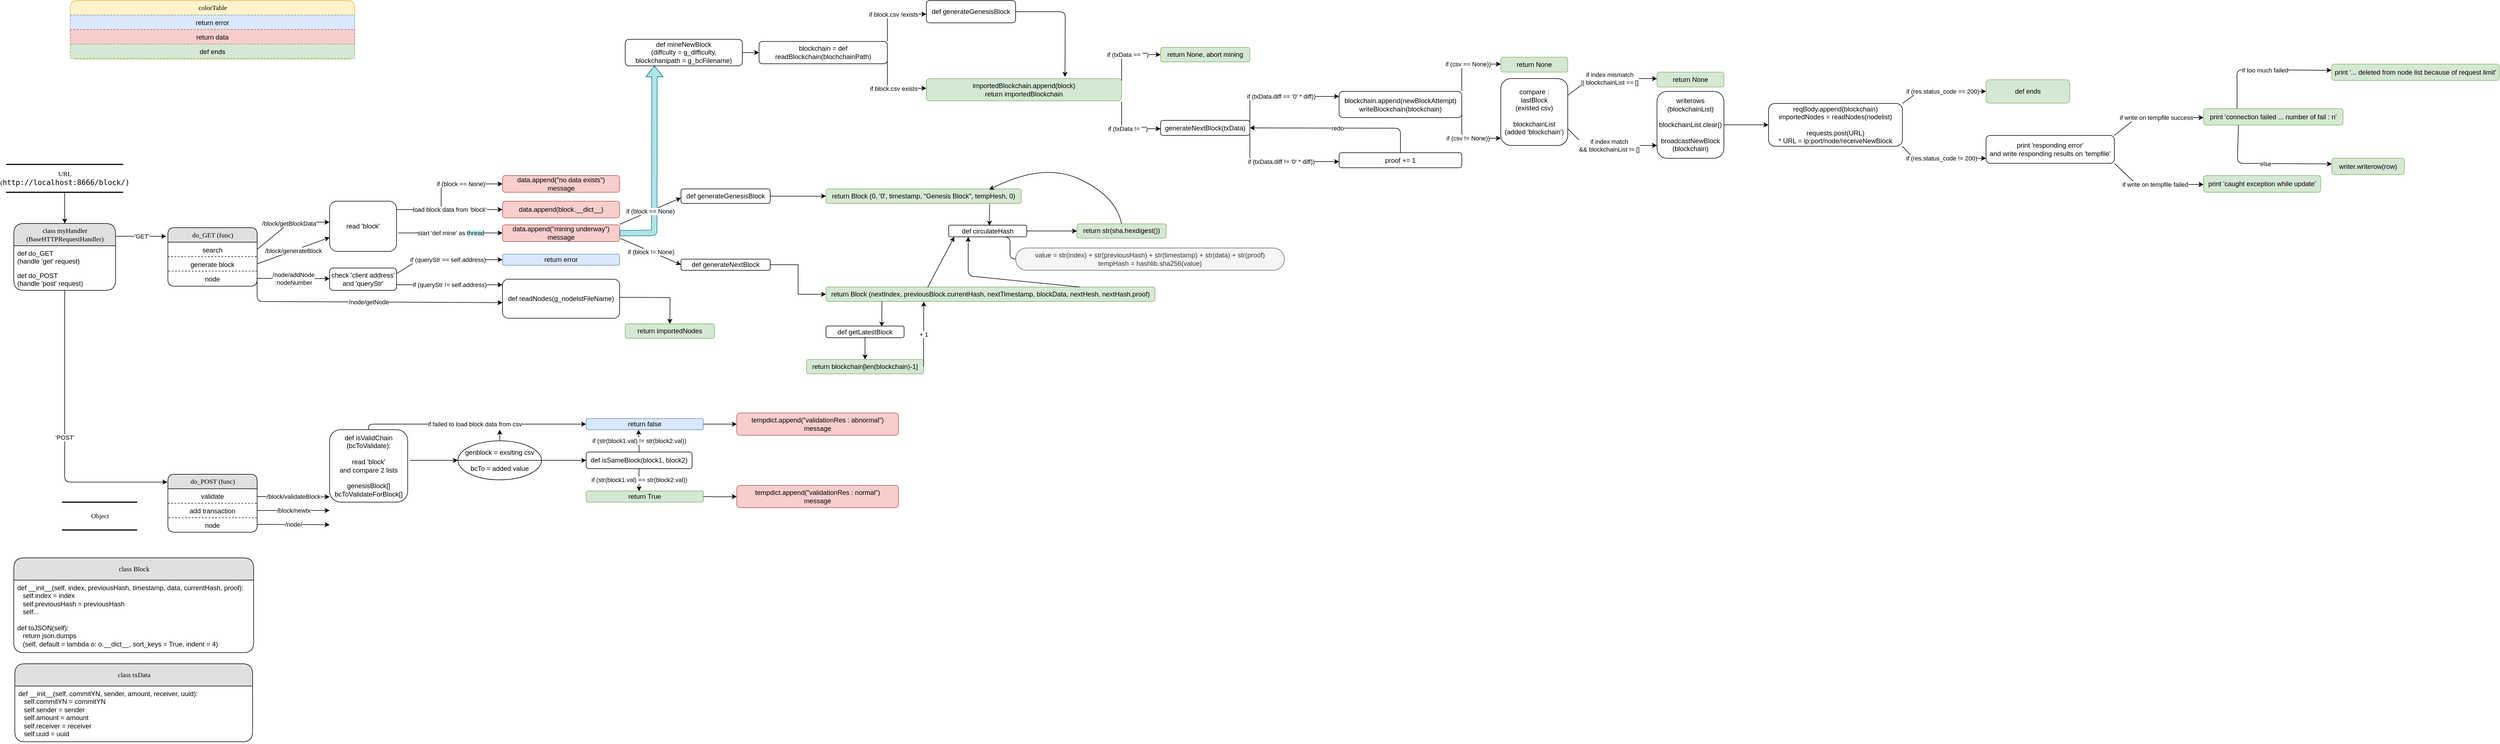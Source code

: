 <mxfile version="14.7.4" type="github">
  <diagram name="Page-1" id="b520641d-4fe3-3701-9064-5fc419738815">
    <mxGraphModel dx="1114" dy="2634" grid="1" gridSize="10" guides="1" tooltips="1" connect="1" arrows="1" fold="1" page="1" pageScale="1" pageWidth="5000" pageHeight="1000" background="none" math="0" shadow="0">
      <root>
        <mxCell id="0" />
        <mxCell id="1" parent="0" />
        <mxCell id="gxKG5KSvoj4LGC8UMZM3-65" value="" style="shape=flexArrow;endArrow=classic;html=1;exitX=1;exitY=0.5;exitDx=0;exitDy=0;entryX=0.25;entryY=1;entryDx=0;entryDy=0;fillColor=#b0e3e6;strokeColor=#0e8088;" parent="1" source="gxKG5KSvoj4LGC8UMZM3-26" target="gxKG5KSvoj4LGC8UMZM3-28" edge="1">
          <mxGeometry width="50" height="50" relative="1" as="geometry">
            <mxPoint x="1290" y="60" as="sourcePoint" />
            <mxPoint x="1340" y="10" as="targetPoint" />
            <Array as="points">
              <mxPoint x="1182" y="147" />
            </Array>
          </mxGeometry>
        </mxCell>
        <mxCell id="2debaab0fafb2da2-10" value="URL&lt;br&gt;&lt;font style=&quot;background-color: rgb(255 , 255 , 255)&quot;&gt;(&lt;span style=&quot;font-family: &amp;#34;jetbrains mono&amp;#34; , monospace ; font-size: 9.8pt&quot;&gt;http://localhost:8666/block/)&lt;/span&gt;&lt;/font&gt;" style="html=1;rounded=0;shadow=0;comic=0;labelBackgroundColor=none;strokeWidth=2;fontFamily=Verdana;fontSize=12;align=center;shape=mxgraph.ios7ui.horLines;" parent="1" vertex="1">
          <mxGeometry x="20" y="24" width="210" height="50" as="geometry" />
        </mxCell>
        <mxCell id="21ea969265ad0168-6" value="class myHandler&lt;br&gt;(BaseHTTPRequestHandler)" style="swimlane;html=1;fontStyle=0;childLayout=stackLayout;horizontal=1;startSize=40;fillColor=#e0e0e0;horizontalStack=0;resizeParent=1;resizeLast=0;collapsible=1;marginBottom=0;swimlaneFillColor=#ffffff;align=center;rounded=1;shadow=0;comic=0;labelBackgroundColor=none;strokeWidth=1;fontFamily=Verdana;fontSize=12" parent="1" vertex="1">
          <mxGeometry x="33.75" y="130" width="182.5" height="120" as="geometry" />
        </mxCell>
        <mxCell id="21ea969265ad0168-7" value="def do_GET&lt;br&gt;(handle &#39;get&#39; request)" style="text;html=1;strokeColor=none;fillColor=none;spacingLeft=4;spacingRight=4;whiteSpace=wrap;overflow=hidden;rotatable=0;points=[[0,0.5],[1,0.5]];portConstraint=eastwest;" parent="21ea969265ad0168-6" vertex="1">
          <mxGeometry y="40" width="182.5" height="40" as="geometry" />
        </mxCell>
        <mxCell id="21ea969265ad0168-8" value="def do_POST&lt;br&gt;(handle &#39;post&#39; request)" style="text;html=1;strokeColor=none;fillColor=none;spacingLeft=4;spacingRight=4;whiteSpace=wrap;overflow=hidden;rotatable=0;points=[[0,0.5],[1,0.5]];portConstraint=eastwest;" parent="21ea969265ad0168-6" vertex="1">
          <mxGeometry y="80" width="182.5" height="34" as="geometry" />
        </mxCell>
        <mxCell id="21ea969265ad0168-14" value="do_GET (func)" style="swimlane;html=1;fontStyle=0;childLayout=stackLayout;horizontal=1;startSize=26;fillColor=#e0e0e0;horizontalStack=0;resizeParent=1;resizeLast=0;collapsible=1;marginBottom=0;swimlaneFillColor=#ffffff;align=center;rounded=1;shadow=0;comic=0;labelBackgroundColor=none;strokeWidth=1;fontFamily=Verdana;fontSize=12" parent="1" vertex="1">
          <mxGeometry x="310" y="137.5" width="160" height="105" as="geometry" />
        </mxCell>
        <mxCell id="21ea969265ad0168-15" value="search" style="text;html=1;fillColor=none;spacingLeft=4;spacingRight=4;whiteSpace=wrap;overflow=hidden;rotatable=0;points=[[0,0.5],[1,0.5]];portConstraint=eastwest;strokeWidth=1;shadow=0;dashed=1;align=center;" parent="21ea969265ad0168-14" vertex="1">
          <mxGeometry y="26" width="160" height="26" as="geometry" />
        </mxCell>
        <mxCell id="21ea969265ad0168-16" value="generate block" style="text;html=1;fillColor=none;spacingLeft=4;spacingRight=4;whiteSpace=wrap;overflow=hidden;rotatable=0;points=[[0,0.5],[1,0.5]];portConstraint=eastwest;strokeColor=#000000;dashed=1;align=center;" parent="21ea969265ad0168-14" vertex="1">
          <mxGeometry y="52" width="160" height="26" as="geometry" />
        </mxCell>
        <mxCell id="21ea969265ad0168-17" value="node" style="text;html=1;fillColor=none;spacingLeft=4;spacingRight=4;whiteSpace=wrap;overflow=hidden;rotatable=0;points=[[0,0.5],[1,0.5]];portConstraint=eastwest;dashed=1;align=center;" parent="21ea969265ad0168-14" vertex="1">
          <mxGeometry y="78" width="160" height="26" as="geometry" />
        </mxCell>
        <mxCell id="21ea969265ad0168-26" value="do_POST (func)" style="swimlane;html=1;fontStyle=0;childLayout=stackLayout;horizontal=1;startSize=26;fillColor=#e0e0e0;horizontalStack=0;resizeParent=1;resizeLast=0;collapsible=1;marginBottom=0;swimlaneFillColor=#ffffff;align=center;rounded=1;shadow=0;comic=0;labelBackgroundColor=none;strokeWidth=1;fontFamily=Verdana;fontSize=12" parent="1" vertex="1">
          <mxGeometry x="310" y="580" width="160" height="104" as="geometry" />
        </mxCell>
        <mxCell id="21ea969265ad0168-27" value="validate" style="text;html=1;strokeColor=none;fillColor=none;spacingLeft=4;spacingRight=4;whiteSpace=wrap;overflow=hidden;rotatable=0;points=[[0,0.5],[1,0.5]];portConstraint=eastwest;align=center;" parent="21ea969265ad0168-26" vertex="1">
          <mxGeometry y="26" width="160" height="26" as="geometry" />
        </mxCell>
        <mxCell id="21ea969265ad0168-28" value="add transaction" style="text;html=1;fillColor=none;spacingLeft=4;spacingRight=4;whiteSpace=wrap;overflow=hidden;rotatable=0;points=[[0,0.5],[1,0.5]];portConstraint=eastwest;strokeColor=#000000;dashed=1;align=center;" parent="21ea969265ad0168-26" vertex="1">
          <mxGeometry y="52" width="160" height="26" as="geometry" />
        </mxCell>
        <mxCell id="21ea969265ad0168-29" value="node" style="text;html=1;strokeColor=none;fillColor=none;spacingLeft=4;spacingRight=4;whiteSpace=wrap;overflow=hidden;rotatable=0;points=[[0,0.5],[1,0.5]];portConstraint=eastwest;align=center;" parent="21ea969265ad0168-26" vertex="1">
          <mxGeometry y="78" width="160" height="26" as="geometry" />
        </mxCell>
        <mxCell id="21ea969265ad0168-30" value="Object" style="html=1;rounded=0;shadow=0;comic=0;labelBackgroundColor=none;strokeWidth=2;fontFamily=Verdana;fontSize=12;align=center;shape=mxgraph.ios7ui.horLines;" parent="1" vertex="1">
          <mxGeometry x="120" y="630" width="135" height="50" as="geometry" />
        </mxCell>
        <mxCell id="GV4vG9G-vkSTJesM0rRb-1" value="" style="endArrow=classic;html=1;entryX=0.5;entryY=0;entryDx=0;entryDy=0;" parent="1" target="21ea969265ad0168-6" edge="1">
          <mxGeometry width="50" height="50" relative="1" as="geometry">
            <mxPoint x="125" y="74" as="sourcePoint" />
            <mxPoint x="90" y="260" as="targetPoint" />
            <Array as="points" />
          </mxGeometry>
        </mxCell>
        <mxCell id="GV4vG9G-vkSTJesM0rRb-3" value="" style="endArrow=classic;html=1;exitX=0.5;exitY=1;exitDx=0;exitDy=0;entryX=-0.006;entryY=0.135;entryDx=0;entryDy=0;entryPerimeter=0;" parent="1" source="21ea969265ad0168-6" target="21ea969265ad0168-26" edge="1">
          <mxGeometry relative="1" as="geometry">
            <mxPoint x="190" y="310" as="sourcePoint" />
            <mxPoint x="560" y="430" as="targetPoint" />
            <Array as="points">
              <mxPoint x="125" y="594" />
            </Array>
          </mxGeometry>
        </mxCell>
        <mxCell id="GV4vG9G-vkSTJesM0rRb-4" value="&#39;POST&#39;" style="edgeLabel;resizable=0;html=1;align=center;verticalAlign=middle;" parent="GV4vG9G-vkSTJesM0rRb-3" connectable="0" vertex="1">
          <mxGeometry relative="1" as="geometry" />
        </mxCell>
        <mxCell id="GV4vG9G-vkSTJesM0rRb-5" value="" style="endArrow=classic;html=1;exitX=1.006;exitY=0.191;exitDx=0;exitDy=0;exitPerimeter=0;entryX=-0.019;entryY=0.148;entryDx=0;entryDy=0;entryPerimeter=0;" parent="1" source="21ea969265ad0168-6" target="21ea969265ad0168-14" edge="1">
          <mxGeometry relative="1" as="geometry">
            <mxPoint x="216.25" y="200" as="sourcePoint" />
            <mxPoint x="300" y="153" as="targetPoint" />
            <Array as="points" />
          </mxGeometry>
        </mxCell>
        <mxCell id="GV4vG9G-vkSTJesM0rRb-6" value="&#39;GET&#39;" style="edgeLabel;resizable=0;html=1;align=center;verticalAlign=middle;" parent="GV4vG9G-vkSTJesM0rRb-5" connectable="0" vertex="1">
          <mxGeometry relative="1" as="geometry" />
        </mxCell>
        <mxCell id="GV4vG9G-vkSTJesM0rRb-8" value="data.append(block.__dict__)" style="rounded=1;whiteSpace=wrap;html=1;shadow=0;strokeColor=#b85450;strokeWidth=1;align=center;fillColor=#f8cecc;" parent="1" vertex="1">
          <mxGeometry x="910" y="90" width="210" height="30" as="geometry" />
        </mxCell>
        <mxCell id="GV4vG9G-vkSTJesM0rRb-9" value="" style="endArrow=classic;html=1;exitX=1;exitY=0.5;exitDx=0;exitDy=0;entryX=-0.003;entryY=0.42;entryDx=0;entryDy=0;entryPerimeter=0;" parent="1" source="21ea969265ad0168-15" target="GV4vG9G-vkSTJesM0rRb-14" edge="1">
          <mxGeometry relative="1" as="geometry">
            <mxPoint x="420" y="290" as="sourcePoint" />
            <mxPoint x="520" y="290" as="targetPoint" />
            <Array as="points">
              <mxPoint x="530" y="127" />
            </Array>
          </mxGeometry>
        </mxCell>
        <mxCell id="GV4vG9G-vkSTJesM0rRb-10" value="/block/getBlockData" style="edgeLabel;resizable=0;html=1;align=center;verticalAlign=middle;" parent="GV4vG9G-vkSTJesM0rRb-9" connectable="0" vertex="1">
          <mxGeometry relative="1" as="geometry" />
        </mxCell>
        <mxCell id="GV4vG9G-vkSTJesM0rRb-12" value="" style="endArrow=classic;html=1;exitX=1;exitY=0.5;exitDx=0;exitDy=0;entryX=0;entryY=0.5;entryDx=0;entryDy=0;" parent="1" source="21ea969265ad0168-16" edge="1">
          <mxGeometry relative="1" as="geometry">
            <mxPoint x="580" y="290" as="sourcePoint" />
            <mxPoint x="600" y="155" as="targetPoint" />
          </mxGeometry>
        </mxCell>
        <mxCell id="GV4vG9G-vkSTJesM0rRb-13" value="/block/generateBlock" style="edgeLabel;resizable=0;html=1;align=center;verticalAlign=middle;" parent="GV4vG9G-vkSTJesM0rRb-12" connectable="0" vertex="1">
          <mxGeometry relative="1" as="geometry" />
        </mxCell>
        <mxCell id="GV4vG9G-vkSTJesM0rRb-14" value="read &#39;block&#39;" style="rounded=1;whiteSpace=wrap;html=1;shadow=0;strokeColor=#000000;strokeWidth=1;align=center;" parent="1" vertex="1">
          <mxGeometry x="600" y="90" width="120" height="90" as="geometry" />
        </mxCell>
        <mxCell id="GV4vG9G-vkSTJesM0rRb-15" value="" style="endArrow=classic;html=1;entryX=0;entryY=0.5;entryDx=0;entryDy=0;exitX=1;exitY=0.167;exitDx=0;exitDy=0;exitPerimeter=0;" parent="1" source="GV4vG9G-vkSTJesM0rRb-14" target="GV4vG9G-vkSTJesM0rRb-8" edge="1">
          <mxGeometry relative="1" as="geometry">
            <mxPoint x="724" y="105" as="sourcePoint" />
            <mxPoint x="820" y="88.66" as="targetPoint" />
          </mxGeometry>
        </mxCell>
        <mxCell id="GV4vG9G-vkSTJesM0rRb-16" value="load block data from &#39;block&#39;" style="edgeLabel;resizable=0;html=1;align=center;verticalAlign=middle;" parent="GV4vG9G-vkSTJesM0rRb-15" connectable="0" vertex="1">
          <mxGeometry relative="1" as="geometry" />
        </mxCell>
        <mxCell id="9pu0YHdIuSZk-ArdZA3d-1" value="" style="endArrow=classic;html=1;exitX=1;exitY=0.5;exitDx=0;exitDy=0;" parent="1" source="21ea969265ad0168-17" edge="1">
          <mxGeometry relative="1" as="geometry">
            <mxPoint x="590" y="580" as="sourcePoint" />
            <mxPoint x="600" y="229" as="targetPoint" />
          </mxGeometry>
        </mxCell>
        <mxCell id="9pu0YHdIuSZk-ArdZA3d-2" value="/node/addNode&lt;br&gt;:nodeNumber" style="edgeLabel;resizable=0;html=1;align=center;verticalAlign=middle;" parent="9pu0YHdIuSZk-ArdZA3d-1" connectable="0" vertex="1">
          <mxGeometry relative="1" as="geometry" />
        </mxCell>
        <mxCell id="9pu0YHdIuSZk-ArdZA3d-6" value="" style="endArrow=classic;html=1;exitX=1;exitY=0.5;exitDx=0;exitDy=0;entryX=0;entryY=0.6;entryDx=0;entryDy=0;entryPerimeter=0;" parent="1" source="21ea969265ad0168-17" target="9pu0YHdIuSZk-ArdZA3d-17" edge="1">
          <mxGeometry relative="1" as="geometry">
            <mxPoint x="270" y="430" as="sourcePoint" />
            <mxPoint x="600" y="270" as="targetPoint" />
            <Array as="points">
              <mxPoint x="470" y="270" />
            </Array>
          </mxGeometry>
        </mxCell>
        <mxCell id="9pu0YHdIuSZk-ArdZA3d-7" value="/node/getNode" style="edgeLabel;resizable=0;html=1;align=center;verticalAlign=middle;" parent="9pu0YHdIuSZk-ArdZA3d-6" connectable="0" vertex="1">
          <mxGeometry relative="1" as="geometry" />
        </mxCell>
        <mxCell id="9pu0YHdIuSZk-ArdZA3d-8" value="check &#39;client address&#39;&lt;br&gt;and &#39;queryStr&#39;" style="rounded=1;whiteSpace=wrap;html=1;" parent="1" vertex="1">
          <mxGeometry x="600" y="210" width="120" height="40" as="geometry" />
        </mxCell>
        <mxCell id="9pu0YHdIuSZk-ArdZA3d-9" value="" style="endArrow=classic;html=1;entryX=0;entryY=0.5;entryDx=0;entryDy=0;" parent="1" target="9pu0YHdIuSZk-ArdZA3d-16" edge="1">
          <mxGeometry relative="1" as="geometry">
            <mxPoint x="720" y="220" as="sourcePoint" />
            <mxPoint x="910" y="220" as="targetPoint" />
            <Array as="points">
              <mxPoint x="760" y="195" />
            </Array>
          </mxGeometry>
        </mxCell>
        <mxCell id="9pu0YHdIuSZk-ArdZA3d-10" value="if (queryStr == self.address)" style="edgeLabel;resizable=0;html=1;align=center;verticalAlign=middle;" parent="9pu0YHdIuSZk-ArdZA3d-9" connectable="0" vertex="1">
          <mxGeometry relative="1" as="geometry" />
        </mxCell>
        <mxCell id="9pu0YHdIuSZk-ArdZA3d-11" value="" style="endArrow=classic;html=1;" parent="1" edge="1">
          <mxGeometry relative="1" as="geometry">
            <mxPoint x="720" y="240" as="sourcePoint" />
            <mxPoint x="910" y="240" as="targetPoint" />
          </mxGeometry>
        </mxCell>
        <mxCell id="9pu0YHdIuSZk-ArdZA3d-12" value="if (queryStr != self.address)" style="edgeLabel;resizable=0;html=1;align=center;verticalAlign=middle;" parent="9pu0YHdIuSZk-ArdZA3d-11" connectable="0" vertex="1">
          <mxGeometry relative="1" as="geometry" />
        </mxCell>
        <mxCell id="9pu0YHdIuSZk-ArdZA3d-16" value="return error" style="rounded=1;whiteSpace=wrap;html=1;fillColor=#dae8fc;strokeColor=#6c8ebf;" parent="1" vertex="1">
          <mxGeometry x="910" y="185" width="210" height="20" as="geometry" />
        </mxCell>
        <mxCell id="9pu0YHdIuSZk-ArdZA3d-17" value="def readNodes(g_nodelstFileName)" style="rounded=1;whiteSpace=wrap;html=1;" parent="1" vertex="1">
          <mxGeometry x="910" y="230" width="210" height="70" as="geometry" />
        </mxCell>
        <mxCell id="PHjYOECtbzAeJaCVC0Ml-1" value="" style="endArrow=classic;html=1;exitX=1.025;exitY=0.633;exitDx=0;exitDy=0;exitPerimeter=0;" parent="1" source="GV4vG9G-vkSTJesM0rRb-14" edge="1">
          <mxGeometry relative="1" as="geometry">
            <mxPoint x="800" y="580" as="sourcePoint" />
            <mxPoint x="910" y="147" as="targetPoint" />
          </mxGeometry>
        </mxCell>
        <mxCell id="PHjYOECtbzAeJaCVC0Ml-2" value="start &#39;def mine&#39; as &lt;span style=&quot;background-color: rgb(204 , 255 , 255)&quot;&gt;thread&lt;/span&gt;" style="edgeLabel;resizable=0;html=1;align=center;verticalAlign=middle;" parent="PHjYOECtbzAeJaCVC0Ml-1" connectable="0" vertex="1">
          <mxGeometry relative="1" as="geometry" />
        </mxCell>
        <mxCell id="PHjYOECtbzAeJaCVC0Ml-7" value="" style="endArrow=classic;html=1;" parent="1" edge="1">
          <mxGeometry relative="1" as="geometry">
            <mxPoint x="1120" y="131.5" as="sourcePoint" />
            <mxPoint x="1230" y="84" as="targetPoint" />
          </mxGeometry>
        </mxCell>
        <mxCell id="PHjYOECtbzAeJaCVC0Ml-8" value="if (block == None)" style="edgeLabel;resizable=0;html=1;align=center;verticalAlign=middle;" parent="PHjYOECtbzAeJaCVC0Ml-7" connectable="0" vertex="1">
          <mxGeometry relative="1" as="geometry" />
        </mxCell>
        <mxCell id="PHjYOECtbzAeJaCVC0Ml-9" value="" style="endArrow=classic;html=1;exitX=1.007;exitY=0.927;exitDx=0;exitDy=0;exitPerimeter=0;" parent="1" edge="1">
          <mxGeometry relative="1" as="geometry">
            <mxPoint x="1121.47" y="156.81" as="sourcePoint" />
            <mxPoint x="1230" y="204" as="targetPoint" />
          </mxGeometry>
        </mxCell>
        <mxCell id="PHjYOECtbzAeJaCVC0Ml-10" value="if (block != None)" style="edgeLabel;resizable=0;html=1;align=center;verticalAlign=middle;" parent="PHjYOECtbzAeJaCVC0Ml-9" connectable="0" vertex="1">
          <mxGeometry relative="1" as="geometry" />
        </mxCell>
        <mxCell id="PHjYOECtbzAeJaCVC0Ml-45" value="" style="edgeStyle=orthogonalEdgeStyle;rounded=0;orthogonalLoop=1;jettySize=auto;html=1;" parent="1" source="PHjYOECtbzAeJaCVC0Ml-11" edge="1">
          <mxGeometry relative="1" as="geometry">
            <mxPoint x="1490" y="81" as="targetPoint" />
          </mxGeometry>
        </mxCell>
        <mxCell id="PHjYOECtbzAeJaCVC0Ml-11" value="def generateGenesisBlock" style="rounded=1;whiteSpace=wrap;html=1;" parent="1" vertex="1">
          <mxGeometry x="1230" y="68" width="160" height="26" as="geometry" />
        </mxCell>
        <mxCell id="PHjYOECtbzAeJaCVC0Ml-12" value="def generateNextBlock" style="rounded=1;whiteSpace=wrap;html=1;" parent="1" vertex="1">
          <mxGeometry x="1230" y="194" width="160" height="20" as="geometry" />
        </mxCell>
        <mxCell id="PHjYOECtbzAeJaCVC0Ml-38" value="colorTable" style="swimlane;html=1;fontStyle=0;childLayout=stackLayout;horizontal=1;startSize=26;fillColor=#fff2cc;horizontalStack=0;resizeParent=1;resizeLast=0;collapsible=1;marginBottom=0;swimlaneFillColor=#ffffff;align=center;rounded=1;shadow=0;comic=0;labelBackgroundColor=none;strokeWidth=1;fontFamily=Verdana;fontSize=12;strokeColor=#d6b656;" parent="1" vertex="1">
          <mxGeometry x="135" y="-270" width="510" height="105" as="geometry" />
        </mxCell>
        <mxCell id="PHjYOECtbzAeJaCVC0Ml-39" value="return error" style="text;html=1;fillColor=#dae8fc;spacingLeft=4;spacingRight=4;whiteSpace=wrap;overflow=hidden;rotatable=0;points=[[0,0.5],[1,0.5]];portConstraint=eastwest;strokeWidth=1;shadow=0;dashed=1;align=center;strokeColor=#6c8ebf;" parent="PHjYOECtbzAeJaCVC0Ml-38" vertex="1">
          <mxGeometry y="26" width="510" height="26" as="geometry" />
        </mxCell>
        <mxCell id="PHjYOECtbzAeJaCVC0Ml-40" value="return data" style="text;html=1;fillColor=#f8cecc;spacingLeft=4;spacingRight=4;whiteSpace=wrap;overflow=hidden;rotatable=0;points=[[0,0.5],[1,0.5]];portConstraint=eastwest;strokeColor=#b85450;dashed=1;align=center;" parent="PHjYOECtbzAeJaCVC0Ml-38" vertex="1">
          <mxGeometry y="52" width="510" height="26" as="geometry" />
        </mxCell>
        <mxCell id="PHjYOECtbzAeJaCVC0Ml-41" value="def ends" style="text;html=1;fillColor=#d5e8d4;spacingLeft=4;spacingRight=4;whiteSpace=wrap;overflow=hidden;rotatable=0;points=[[0,0.5],[1,0.5]];portConstraint=eastwest;dashed=1;align=center;strokeColor=#82b366;" parent="PHjYOECtbzAeJaCVC0Ml-38" vertex="1">
          <mxGeometry y="78" width="510" height="26" as="geometry" />
        </mxCell>
        <mxCell id="PHjYOECtbzAeJaCVC0Ml-53" value="" style="edgeStyle=orthogonalEdgeStyle;rounded=0;orthogonalLoop=1;jettySize=auto;html=1;" parent="1" source="PHjYOECtbzAeJaCVC0Ml-47" target="PHjYOECtbzAeJaCVC0Ml-52" edge="1">
          <mxGeometry relative="1" as="geometry" />
        </mxCell>
        <mxCell id="PHjYOECtbzAeJaCVC0Ml-47" value="def circulateHash" style="rounded=1;whiteSpace=wrap;html=1;" parent="1" vertex="1">
          <mxGeometry x="1710" y="133" width="140" height="21" as="geometry" />
        </mxCell>
        <mxCell id="PHjYOECtbzAeJaCVC0Ml-48" value="return Block (0, &#39;0&#39;, timestamp, &quot;Genesis Block&quot;, tempHesh, 0)" style="rounded=1;whiteSpace=wrap;html=1;fillColor=#d5e8d4;strokeColor=#82b366;" parent="1" vertex="1">
          <mxGeometry x="1490" y="68" width="350" height="26" as="geometry" />
        </mxCell>
        <mxCell id="PHjYOECtbzAeJaCVC0Ml-51" value="" style="endArrow=classic;html=1;exitX=0.838;exitY=1.045;exitDx=0;exitDy=0;exitPerimeter=0;" parent="1" source="PHjYOECtbzAeJaCVC0Ml-48" edge="1">
          <mxGeometry width="50" height="50" relative="1" as="geometry">
            <mxPoint x="1630" y="234" as="sourcePoint" />
            <mxPoint x="1783" y="134" as="targetPoint" />
          </mxGeometry>
        </mxCell>
        <mxCell id="PHjYOECtbzAeJaCVC0Ml-52" value="return str(sha.hexdigest())" style="whiteSpace=wrap;html=1;rounded=1;fillColor=#d5e8d4;strokeColor=#82b366;" parent="1" vertex="1">
          <mxGeometry x="1940" y="130.62" width="160" height="25.75" as="geometry" />
        </mxCell>
        <mxCell id="PHjYOECtbzAeJaCVC0Ml-54" value="" style="curved=1;endArrow=classic;html=1;entryX=0.836;entryY=0.051;entryDx=0;entryDy=0;entryPerimeter=0;exitX=0.5;exitY=0;exitDx=0;exitDy=0;" parent="1" source="PHjYOECtbzAeJaCVC0Ml-52" target="PHjYOECtbzAeJaCVC0Ml-48" edge="1">
          <mxGeometry width="50" height="50" relative="1" as="geometry">
            <mxPoint x="1170" y="234" as="sourcePoint" />
            <mxPoint x="1220" y="184" as="targetPoint" />
            <Array as="points">
              <mxPoint x="2010" y="81" />
              <mxPoint x="1880" y="20" />
            </Array>
          </mxGeometry>
        </mxCell>
        <mxCell id="PHjYOECtbzAeJaCVC0Ml-55" value="value = str(index) + str(previousHash) + str(timestamp) + str(data) + str(proof)&lt;br&gt;tempHash = hashlib.sha256(value)" style="whiteSpace=wrap;html=1;rounded=1;arcSize=50;align=center;verticalAlign=middle;strokeWidth=1;autosize=1;spacing=4;treeFolding=1;treeMoving=1;newEdgeStyle={&quot;edgeStyle&quot;:&quot;entityRelationEdgeStyle&quot;,&quot;startArrow&quot;:&quot;none&quot;,&quot;endArrow&quot;:&quot;none&quot;,&quot;segment&quot;:10,&quot;curved&quot;:1};fillColor=#f5f5f5;strokeColor=#666666;fontColor=#333333;" parent="1" vertex="1">
          <mxGeometry x="1830" y="174" width="482" height="40" as="geometry" />
        </mxCell>
        <mxCell id="PHjYOECtbzAeJaCVC0Ml-56" value="" style="edgeStyle=entityRelationEdgeStyle;startArrow=none;endArrow=none;segment=10;curved=1;exitX=0.5;exitY=1;exitDx=0;exitDy=0;" parent="1" edge="1">
          <mxGeometry relative="1" as="geometry">
            <mxPoint x="1810" y="154" as="sourcePoint" />
            <mxPoint x="1830" y="194" as="targetPoint" />
          </mxGeometry>
        </mxCell>
        <mxCell id="PHjYOECtbzAeJaCVC0Ml-57" value="return Block (nextIndex, previousBlock.currentHash, nextTimestamp, blockData, nextHesh, nextHash.proof)" style="rounded=1;whiteSpace=wrap;html=1;fillColor=#d5e8d4;strokeColor=#82b366;" parent="1" vertex="1">
          <mxGeometry x="1490" y="244" width="590" height="26" as="geometry" />
        </mxCell>
        <mxCell id="PHjYOECtbzAeJaCVC0Ml-58" value="" style="edgeStyle=orthogonalEdgeStyle;rounded=0;orthogonalLoop=1;jettySize=auto;html=1;exitX=1;exitY=0.5;exitDx=0;exitDy=0;entryX=0;entryY=0.5;entryDx=0;entryDy=0;" parent="1" source="PHjYOECtbzAeJaCVC0Ml-12" target="PHjYOECtbzAeJaCVC0Ml-57" edge="1">
          <mxGeometry relative="1" as="geometry">
            <mxPoint x="1400" y="91" as="sourcePoint" />
            <mxPoint x="1500" y="91" as="targetPoint" />
            <Array as="points">
              <mxPoint x="1440" y="204" />
              <mxPoint x="1440" y="257" />
            </Array>
          </mxGeometry>
        </mxCell>
        <mxCell id="PHjYOECtbzAeJaCVC0Ml-59" value="" style="endArrow=classic;html=1;exitX=0.838;exitY=1.045;exitDx=0;exitDy=0;exitPerimeter=0;entryX=0.714;entryY=0.056;entryDx=0;entryDy=0;entryPerimeter=0;" parent="1" target="PHjYOECtbzAeJaCVC0Ml-60" edge="1">
          <mxGeometry width="50" height="50" relative="1" as="geometry">
            <mxPoint x="1590.3" y="270.0" as="sourcePoint" />
            <mxPoint x="1590" y="308.83" as="targetPoint" />
          </mxGeometry>
        </mxCell>
        <mxCell id="PHjYOECtbzAeJaCVC0Ml-60" value="def getLatestBlock" style="rounded=1;whiteSpace=wrap;html=1;" parent="1" vertex="1">
          <mxGeometry x="1490" y="314" width="140" height="21" as="geometry" />
        </mxCell>
        <mxCell id="PHjYOECtbzAeJaCVC0Ml-61" value="" style="edgeStyle=orthogonalEdgeStyle;rounded=0;orthogonalLoop=1;jettySize=auto;html=1;exitX=0.5;exitY=1;exitDx=0;exitDy=0;" parent="1" source="PHjYOECtbzAeJaCVC0Ml-60" target="PHjYOECtbzAeJaCVC0Ml-62" edge="1">
          <mxGeometry relative="1" as="geometry">
            <mxPoint x="1400" y="386.88" as="sourcePoint" />
          </mxGeometry>
        </mxCell>
        <mxCell id="PHjYOECtbzAeJaCVC0Ml-62" value="return blockchain[len(blockchain)-1]" style="whiteSpace=wrap;html=1;rounded=1;fillColor=#d5e8d4;strokeColor=#82b366;" parent="1" vertex="1">
          <mxGeometry x="1455" y="374" width="210" height="25.75" as="geometry" />
        </mxCell>
        <mxCell id="PHjYOECtbzAeJaCVC0Ml-63" value="" style="endArrow=classic;html=1;entryX=0.297;entryY=1.006;entryDx=0;entryDy=0;entryPerimeter=0;exitX=1;exitY=0.5;exitDx=0;exitDy=0;" parent="1" source="PHjYOECtbzAeJaCVC0Ml-62" target="PHjYOECtbzAeJaCVC0Ml-57" edge="1">
          <mxGeometry relative="1" as="geometry">
            <mxPoint x="890" y="371" as="sourcePoint" />
            <mxPoint x="930" y="174" as="targetPoint" />
            <Array as="points" />
          </mxGeometry>
        </mxCell>
        <mxCell id="PHjYOECtbzAeJaCVC0Ml-64" value="+ 1" style="edgeLabel;resizable=0;html=1;align=center;verticalAlign=middle;" parent="PHjYOECtbzAeJaCVC0Ml-63" connectable="0" vertex="1">
          <mxGeometry relative="1" as="geometry" />
        </mxCell>
        <mxCell id="PHjYOECtbzAeJaCVC0Ml-65" value="" style="endArrow=classic;html=1;exitX=0.309;exitY=0.027;exitDx=0;exitDy=0;exitPerimeter=0;" parent="1" source="PHjYOECtbzAeJaCVC0Ml-57" edge="1">
          <mxGeometry width="50" height="50" relative="1" as="geometry">
            <mxPoint x="1680.34" y="166.41" as="sourcePoint" />
            <mxPoint x="1720" y="154" as="targetPoint" />
          </mxGeometry>
        </mxCell>
        <mxCell id="PHjYOECtbzAeJaCVC0Ml-66" value="" style="endArrow=classic;html=1;entryX=0.25;entryY=1;entryDx=0;entryDy=0;" parent="1" target="PHjYOECtbzAeJaCVC0Ml-47" edge="1">
          <mxGeometry width="50" height="50" relative="1" as="geometry">
            <mxPoint x="1945" y="244" as="sourcePoint" />
            <mxPoint x="1780" y="169" as="targetPoint" />
            <Array as="points">
              <mxPoint x="1745" y="224" />
            </Array>
          </mxGeometry>
        </mxCell>
        <mxCell id="PHjYOECtbzAeJaCVC0Ml-67" value="class Block" style="swimlane;html=1;fontStyle=0;childLayout=stackLayout;horizontal=1;startSize=40;fillColor=#e0e0e0;horizontalStack=0;resizeParent=1;resizeLast=0;collapsible=1;marginBottom=0;swimlaneFillColor=#ffffff;align=center;rounded=1;shadow=0;comic=0;labelBackgroundColor=none;strokeWidth=1;fontFamily=Verdana;fontSize=12" parent="1" vertex="1">
          <mxGeometry x="33.75" y="730" width="430" height="170" as="geometry" />
        </mxCell>
        <mxCell id="PHjYOECtbzAeJaCVC0Ml-68" value="def __init__(self, index, previousHash, timestamp, data, currentHash, proof):&lt;br&gt;&amp;nbsp; &amp;nbsp;self.index = index&lt;br&gt;&amp;nbsp; &amp;nbsp;self.previousHash = previousHash&lt;br&gt;&amp;nbsp; &amp;nbsp;self...&lt;br&gt;&lt;br&gt;def toJSON(self):&lt;br&gt;&amp;nbsp; &amp;nbsp;return json.dumps&lt;br&gt;&amp;nbsp; &amp;nbsp;(self, default = lambda o: o.__dict__, sort_keys = True, indent = 4)" style="text;html=1;strokeColor=none;fillColor=none;spacingLeft=4;spacingRight=4;whiteSpace=wrap;overflow=hidden;rotatable=0;points=[[0,0.5],[1,0.5]];portConstraint=eastwest;" parent="PHjYOECtbzAeJaCVC0Ml-67" vertex="1">
          <mxGeometry y="40" width="430" height="130" as="geometry" />
        </mxCell>
        <mxCell id="PHjYOECtbzAeJaCVC0Ml-70" value="" style="edgeStyle=orthogonalEdgeStyle;rounded=0;orthogonalLoop=1;jettySize=auto;html=1;" parent="1" edge="1">
          <mxGeometry relative="1" as="geometry">
            <mxPoint x="1120" y="262.5" as="sourcePoint" />
            <mxPoint x="1210" y="310" as="targetPoint" />
          </mxGeometry>
        </mxCell>
        <mxCell id="PHjYOECtbzAeJaCVC0Ml-71" value="return importedNodes" style="rounded=1;whiteSpace=wrap;html=1;fillColor=#d5e8d4;strokeColor=#82b366;" parent="1" vertex="1">
          <mxGeometry x="1130" y="310" width="160" height="26" as="geometry" />
        </mxCell>
        <mxCell id="PHjYOECtbzAeJaCVC0Ml-72" value="" style="endArrow=classic;html=1;exitX=1;exitY=0.5;exitDx=0;exitDy=0;" parent="1" edge="1">
          <mxGeometry relative="1" as="geometry">
            <mxPoint x="470" y="620" as="sourcePoint" />
            <mxPoint x="600" y="620.5" as="targetPoint" />
          </mxGeometry>
        </mxCell>
        <mxCell id="PHjYOECtbzAeJaCVC0Ml-73" value="/block/validateBlock" style="edgeLabel;resizable=0;html=1;align=center;verticalAlign=middle;" parent="PHjYOECtbzAeJaCVC0Ml-72" connectable="0" vertex="1">
          <mxGeometry relative="1" as="geometry" />
        </mxCell>
        <mxCell id="PHjYOECtbzAeJaCVC0Ml-74" value="" style="endArrow=classic;html=1;exitX=1;exitY=0.5;exitDx=0;exitDy=0;" parent="1" source="21ea969265ad0168-28" edge="1">
          <mxGeometry relative="1" as="geometry">
            <mxPoint x="510" y="650" as="sourcePoint" />
            <mxPoint x="600" y="645" as="targetPoint" />
          </mxGeometry>
        </mxCell>
        <mxCell id="PHjYOECtbzAeJaCVC0Ml-75" value="/block/newtx" style="edgeLabel;resizable=0;html=1;align=center;verticalAlign=middle;" parent="PHjYOECtbzAeJaCVC0Ml-74" connectable="0" vertex="1">
          <mxGeometry relative="1" as="geometry" />
        </mxCell>
        <mxCell id="PHjYOECtbzAeJaCVC0Ml-76" value="" style="endArrow=classic;html=1;exitX=1;exitY=0.5;exitDx=0;exitDy=0;" parent="1" edge="1">
          <mxGeometry relative="1" as="geometry">
            <mxPoint x="470" y="670" as="sourcePoint" />
            <mxPoint x="600" y="670.5" as="targetPoint" />
          </mxGeometry>
        </mxCell>
        <mxCell id="PHjYOECtbzAeJaCVC0Ml-77" value="/node/" style="edgeLabel;resizable=0;html=1;align=center;verticalAlign=middle;" parent="PHjYOECtbzAeJaCVC0Ml-76" connectable="0" vertex="1">
          <mxGeometry relative="1" as="geometry" />
        </mxCell>
        <mxCell id="PHjYOECtbzAeJaCVC0Ml-78" value="def isValidChain&lt;br&gt;(bcToValidate):&lt;br&gt;&lt;br&gt;read &#39;block&#39;&lt;br&gt;and compare 2 lists&lt;br&gt;&lt;br&gt;genesisBlock[]&lt;br&gt;bcToValidateForBlock[]" style="rounded=1;whiteSpace=wrap;html=1;shadow=0;strokeColor=#000000;strokeWidth=1;align=center;" parent="1" vertex="1">
          <mxGeometry x="600" y="500" width="140" height="130" as="geometry" />
        </mxCell>
        <mxCell id="PHjYOECtbzAeJaCVC0Ml-79" value="" style="endArrow=classic;html=1;entryX=0;entryY=0.5;entryDx=0;entryDy=0;" parent="1" source="PHjYOECtbzAeJaCVC0Ml-78" target="PHjYOECtbzAeJaCVC0Ml-81" edge="1">
          <mxGeometry relative="1" as="geometry">
            <mxPoint x="650" y="490.03" as="sourcePoint" />
            <mxPoint x="890" y="490" as="targetPoint" />
            <Array as="points">
              <mxPoint x="670" y="490" />
            </Array>
          </mxGeometry>
        </mxCell>
        <mxCell id="PHjYOECtbzAeJaCVC0Ml-80" value="if failed to load block data from csv" style="edgeLabel;resizable=0;html=1;align=center;verticalAlign=middle;" parent="PHjYOECtbzAeJaCVC0Ml-79" connectable="0" vertex="1">
          <mxGeometry relative="1" as="geometry" />
        </mxCell>
        <mxCell id="gxKG5KSvoj4LGC8UMZM3-20" value="" style="edgeStyle=orthogonalEdgeStyle;rounded=0;orthogonalLoop=1;jettySize=auto;html=1;" parent="1" source="PHjYOECtbzAeJaCVC0Ml-81" target="gxKG5KSvoj4LGC8UMZM3-19" edge="1">
          <mxGeometry relative="1" as="geometry" />
        </mxCell>
        <mxCell id="PHjYOECtbzAeJaCVC0Ml-81" value="return false" style="rounded=1;whiteSpace=wrap;html=1;fillColor=#dae8fc;strokeColor=#6c8ebf;" parent="1" vertex="1">
          <mxGeometry x="1060" y="480" width="210" height="20" as="geometry" />
        </mxCell>
        <mxCell id="PHjYOECtbzAeJaCVC0Ml-87" value="def isSameBlock(block1, block2)" style="rounded=1;whiteSpace=wrap;html=1;" parent="1" vertex="1">
          <mxGeometry x="1060" y="540" width="190" height="30" as="geometry" />
        </mxCell>
        <mxCell id="gxKG5KSvoj4LGC8UMZM3-2" value="" style="endArrow=classic;html=1;exitX=0.5;exitY=0;exitDx=0;exitDy=0;entryX=0.447;entryY=1;entryDx=0;entryDy=0;entryPerimeter=0;" parent="1" source="PHjYOECtbzAeJaCVC0Ml-87" target="PHjYOECtbzAeJaCVC0Ml-81" edge="1">
          <mxGeometry relative="1" as="geometry">
            <mxPoint x="1090" y="520" as="sourcePoint" />
            <mxPoint x="1126" y="499" as="targetPoint" />
          </mxGeometry>
        </mxCell>
        <mxCell id="gxKG5KSvoj4LGC8UMZM3-3" value="if (str(block1.val) != str(block2.val))" style="edgeLabel;resizable=0;html=1;align=center;verticalAlign=middle;" parent="gxKG5KSvoj4LGC8UMZM3-2" connectable="0" vertex="1">
          <mxGeometry relative="1" as="geometry" />
        </mxCell>
        <mxCell id="gxKG5KSvoj4LGC8UMZM3-4" value="" style="endArrow=classic;html=1;" parent="1" edge="1">
          <mxGeometry relative="1" as="geometry">
            <mxPoint x="1154.76" y="570" as="sourcePoint" />
            <mxPoint x="1154.76" y="610.44" as="targetPoint" />
          </mxGeometry>
        </mxCell>
        <mxCell id="gxKG5KSvoj4LGC8UMZM3-5" value="if (str(block1.val) == str(block2.val))" style="edgeLabel;resizable=0;html=1;align=center;verticalAlign=middle;" parent="gxKG5KSvoj4LGC8UMZM3-4" connectable="0" vertex="1">
          <mxGeometry relative="1" as="geometry" />
        </mxCell>
        <mxCell id="gxKG5KSvoj4LGC8UMZM3-6" value="return True" style="rounded=1;whiteSpace=wrap;html=1;fillColor=#d5e8d4;strokeColor=#82b366;" parent="1" vertex="1">
          <mxGeometry x="1060" y="610" width="210" height="20" as="geometry" />
        </mxCell>
        <mxCell id="gxKG5KSvoj4LGC8UMZM3-7" value="" style="endArrow=classic;html=1;entryX=0;entryY=0.5;entryDx=0;entryDy=0;" parent="1" target="gxKG5KSvoj4LGC8UMZM3-9" edge="1">
          <mxGeometry relative="1" as="geometry">
            <mxPoint x="800" y="100" as="sourcePoint" />
            <mxPoint x="890" y="60" as="targetPoint" />
            <Array as="points">
              <mxPoint x="800" y="59" />
            </Array>
          </mxGeometry>
        </mxCell>
        <mxCell id="gxKG5KSvoj4LGC8UMZM3-8" value="if (block == None)" style="edgeLabel;resizable=0;html=1;align=center;verticalAlign=middle;" parent="gxKG5KSvoj4LGC8UMZM3-7" connectable="0" vertex="1">
          <mxGeometry relative="1" as="geometry" />
        </mxCell>
        <mxCell id="gxKG5KSvoj4LGC8UMZM3-9" value="data.append(&quot;no data exists&quot;) message" style="rounded=1;whiteSpace=wrap;html=1;shadow=0;strokeColor=#b85450;strokeWidth=1;align=center;fillColor=#f8cecc;" parent="1" vertex="1">
          <mxGeometry x="910" y="44" width="210" height="30" as="geometry" />
        </mxCell>
        <mxCell id="gxKG5KSvoj4LGC8UMZM3-12" value="genblock = exsiting csv&lt;br&gt;&lt;br&gt;bcTo = added value" style="shape=lineEllipse;perimeter=ellipsePerimeter;whiteSpace=wrap;html=1;backgroundOutline=1;" parent="1" vertex="1">
          <mxGeometry x="830" y="520" width="150" height="70" as="geometry" />
        </mxCell>
        <mxCell id="gxKG5KSvoj4LGC8UMZM3-16" value="" style="endArrow=classic;html=1;exitX=0.5;exitY=0;exitDx=0;exitDy=0;" parent="1" source="gxKG5KSvoj4LGC8UMZM3-12" edge="1">
          <mxGeometry width="50" height="50" relative="1" as="geometry">
            <mxPoint x="790" y="540" as="sourcePoint" />
            <mxPoint x="905" y="500" as="targetPoint" />
          </mxGeometry>
        </mxCell>
        <mxCell id="gxKG5KSvoj4LGC8UMZM3-17" value="" style="endArrow=classic;html=1;exitX=1;exitY=0.5;exitDx=0;exitDy=0;entryX=0;entryY=0.5;entryDx=0;entryDy=0;" parent="1" source="gxKG5KSvoj4LGC8UMZM3-12" target="PHjYOECtbzAeJaCVC0Ml-87" edge="1">
          <mxGeometry width="50" height="50" relative="1" as="geometry">
            <mxPoint x="1050" y="610" as="sourcePoint" />
            <mxPoint x="1100" y="560" as="targetPoint" />
          </mxGeometry>
        </mxCell>
        <mxCell id="gxKG5KSvoj4LGC8UMZM3-18" value="" style="endArrow=classic;html=1;entryX=0;entryY=0.5;entryDx=0;entryDy=0;exitX=1.022;exitY=0.423;exitDx=0;exitDy=0;exitPerimeter=0;" parent="1" source="PHjYOECtbzAeJaCVC0Ml-78" target="gxKG5KSvoj4LGC8UMZM3-12" edge="1">
          <mxGeometry width="50" height="50" relative="1" as="geometry">
            <mxPoint x="810" y="645" as="sourcePoint" />
            <mxPoint x="860" y="595" as="targetPoint" />
          </mxGeometry>
        </mxCell>
        <mxCell id="gxKG5KSvoj4LGC8UMZM3-19" value="tempdict.append(&quot;validationRes : abnormal&quot;)&lt;br&gt;message" style="whiteSpace=wrap;html=1;rounded=1;strokeColor=#b85450;fillColor=#f8cecc;" parent="1" vertex="1">
          <mxGeometry x="1330" y="470" width="290" height="40" as="geometry" />
        </mxCell>
        <mxCell id="gxKG5KSvoj4LGC8UMZM3-21" value="" style="edgeStyle=orthogonalEdgeStyle;rounded=0;orthogonalLoop=1;jettySize=auto;html=1;" parent="1" target="gxKG5KSvoj4LGC8UMZM3-22" edge="1">
          <mxGeometry relative="1" as="geometry">
            <mxPoint x="1270" y="620" as="sourcePoint" />
          </mxGeometry>
        </mxCell>
        <mxCell id="gxKG5KSvoj4LGC8UMZM3-22" value="tempdict.append(&quot;validationRes : normal&quot;)&lt;br&gt;message" style="whiteSpace=wrap;html=1;rounded=1;strokeColor=#b85450;fillColor=#f8cecc;" parent="1" vertex="1">
          <mxGeometry x="1330" y="600" width="290" height="40" as="geometry" />
        </mxCell>
        <mxCell id="gxKG5KSvoj4LGC8UMZM3-23" value="class txData" style="swimlane;html=1;fontStyle=0;childLayout=stackLayout;horizontal=1;startSize=40;fillColor=#e0e0e0;horizontalStack=0;resizeParent=1;resizeLast=0;collapsible=1;marginBottom=0;swimlaneFillColor=#ffffff;align=center;rounded=1;shadow=0;comic=0;labelBackgroundColor=none;strokeWidth=1;fontFamily=Verdana;fontSize=12" parent="1" vertex="1">
          <mxGeometry x="35.63" y="920" width="426.25" height="140" as="geometry" />
        </mxCell>
        <mxCell id="gxKG5KSvoj4LGC8UMZM3-24" value="def __init__(self, commitYN, sender, amount, receiver, uuid):&lt;br&gt;&amp;nbsp; &amp;nbsp;self.commitYN = commitYN&lt;br&gt;&amp;nbsp; &amp;nbsp;self.sender = sender&lt;br&gt;&amp;nbsp; &amp;nbsp;self.amount = amount&lt;br&gt;&amp;nbsp; &amp;nbsp;self.receiver = receiver&lt;br&gt;&amp;nbsp; &amp;nbsp;self.uuid = uuid" style="text;html=1;strokeColor=none;fillColor=none;spacingLeft=4;spacingRight=4;whiteSpace=wrap;overflow=hidden;rotatable=0;points=[[0,0.5],[1,0.5]];portConstraint=eastwest;" parent="gxKG5KSvoj4LGC8UMZM3-23" vertex="1">
          <mxGeometry y="40" width="426.25" height="100" as="geometry" />
        </mxCell>
        <mxCell id="gxKG5KSvoj4LGC8UMZM3-26" value="data.append(&quot;mining underway&quot;) message" style="rounded=1;whiteSpace=wrap;html=1;shadow=0;strokeColor=#b85450;strokeWidth=1;align=center;fillColor=#f8cecc;" parent="1" vertex="1">
          <mxGeometry x="910" y="132.37" width="210" height="30" as="geometry" />
        </mxCell>
        <mxCell id="BLEcUBL_GDFC9mW3vN2q-31" value="" style="edgeStyle=orthogonalEdgeStyle;rounded=0;orthogonalLoop=1;jettySize=auto;html=1;" edge="1" parent="1" source="gxKG5KSvoj4LGC8UMZM3-28" target="BLEcUBL_GDFC9mW3vN2q-30">
          <mxGeometry relative="1" as="geometry" />
        </mxCell>
        <mxCell id="gxKG5KSvoj4LGC8UMZM3-28" value="def mineNewBlock&lt;br&gt;(diffculty = g_difficulty, &lt;br&gt;blockchanipath = g_bcFilename)" style="rounded=1;whiteSpace=wrap;html=1;" parent="1" vertex="1">
          <mxGeometry x="1130" y="-200.45" width="210" height="47.63" as="geometry" />
        </mxCell>
        <mxCell id="gxKG5KSvoj4LGC8UMZM3-29" value="" style="endArrow=classic;html=1;exitX=1;exitY=0.25;exitDx=0;exitDy=0;entryX=0;entryY=0.5;entryDx=0;entryDy=0;" parent="1" target="gxKG5KSvoj4LGC8UMZM3-31" edge="1">
          <mxGeometry relative="1" as="geometry">
            <mxPoint x="2020" y="-124.542" as="sourcePoint" />
            <mxPoint x="1960" y="-210" as="targetPoint" />
            <Array as="points">
              <mxPoint x="2020" y="-173" />
            </Array>
          </mxGeometry>
        </mxCell>
        <mxCell id="gxKG5KSvoj4LGC8UMZM3-30" value="if (txData == &quot;&quot;)" style="edgeLabel;resizable=0;html=1;align=center;verticalAlign=middle;" parent="gxKG5KSvoj4LGC8UMZM3-29" connectable="0" vertex="1">
          <mxGeometry relative="1" as="geometry" />
        </mxCell>
        <mxCell id="gxKG5KSvoj4LGC8UMZM3-31" value="return None, abort mining" style="rounded=1;whiteSpace=wrap;html=1;fillColor=#d5e8d4;strokeColor=#82b366;" parent="1" vertex="1">
          <mxGeometry x="2090" y="-186" width="160" height="26" as="geometry" />
        </mxCell>
        <mxCell id="gxKG5KSvoj4LGC8UMZM3-32" value="" style="endArrow=classic;html=1;exitX=1;exitY=1;exitDx=0;exitDy=0;" parent="1" edge="1">
          <mxGeometry relative="1" as="geometry">
            <mxPoint x="2020" y="-88.82" as="sourcePoint" />
            <mxPoint x="2090" y="-40" as="targetPoint" />
            <Array as="points">
              <mxPoint x="2020" y="-40" />
            </Array>
          </mxGeometry>
        </mxCell>
        <mxCell id="gxKG5KSvoj4LGC8UMZM3-33" value="if (txData != &quot;&quot;)" style="edgeLabel;resizable=0;html=1;align=center;verticalAlign=middle;" parent="gxKG5KSvoj4LGC8UMZM3-32" connectable="0" vertex="1">
          <mxGeometry relative="1" as="geometry" />
        </mxCell>
        <mxCell id="gxKG5KSvoj4LGC8UMZM3-34" value="generateNextBlock(txData)" style="rounded=1;whiteSpace=wrap;html=1;" parent="1" vertex="1">
          <mxGeometry x="2090" y="-55" width="160" height="27" as="geometry" />
        </mxCell>
        <mxCell id="gxKG5KSvoj4LGC8UMZM3-35" value="" style="endArrow=classic;html=1;exitX=1;exitY=0.25;exitDx=0;exitDy=0;" parent="1" edge="1">
          <mxGeometry relative="1" as="geometry">
            <mxPoint x="2250" y="-49.173" as="sourcePoint" />
            <mxPoint x="2410" y="-98" as="targetPoint" />
            <Array as="points">
              <mxPoint x="2250" y="-97.63" />
            </Array>
          </mxGeometry>
        </mxCell>
        <mxCell id="gxKG5KSvoj4LGC8UMZM3-36" value="if (txData.diff == &#39;0&#39; * diff))" style="edgeLabel;resizable=0;html=1;align=center;verticalAlign=middle;" parent="gxKG5KSvoj4LGC8UMZM3-35" connectable="0" vertex="1">
          <mxGeometry relative="1" as="geometry" />
        </mxCell>
        <mxCell id="gxKG5KSvoj4LGC8UMZM3-37" value="" style="endArrow=classic;html=1;exitX=1;exitY=1;exitDx=0;exitDy=0;" parent="1" edge="1">
          <mxGeometry relative="1" as="geometry">
            <mxPoint x="2250" y="-30" as="sourcePoint" />
            <mxPoint x="2410" y="19.0" as="targetPoint" />
            <Array as="points">
              <mxPoint x="2250" y="18.82" />
            </Array>
          </mxGeometry>
        </mxCell>
        <mxCell id="gxKG5KSvoj4LGC8UMZM3-38" value="if (txData.diff != &#39;0&#39; * diff))" style="edgeLabel;resizable=0;html=1;align=center;verticalAlign=middle;" parent="gxKG5KSvoj4LGC8UMZM3-37" connectable="0" vertex="1">
          <mxGeometry relative="1" as="geometry" />
        </mxCell>
        <mxCell id="gxKG5KSvoj4LGC8UMZM3-41" value="proof += 1" style="rounded=1;whiteSpace=wrap;html=1;" parent="1" vertex="1">
          <mxGeometry x="2410" y="3.0" width="220" height="27" as="geometry" />
        </mxCell>
        <mxCell id="gxKG5KSvoj4LGC8UMZM3-42" value="blockchain.append(newBlockAttempt)&lt;br&gt;writeBlockchain(blockchain)" style="rounded=1;whiteSpace=wrap;html=1;" parent="1" vertex="1">
          <mxGeometry x="2410" y="-107" width="220" height="47" as="geometry" />
        </mxCell>
        <mxCell id="gxKG5KSvoj4LGC8UMZM3-43" value="" style="endArrow=classic;html=1;entryX=1;entryY=0.5;entryDx=0;entryDy=0;exitX=0.5;exitY=0;exitDx=0;exitDy=0;" parent="1" source="gxKG5KSvoj4LGC8UMZM3-41" target="gxKG5KSvoj4LGC8UMZM3-34" edge="1">
          <mxGeometry relative="1" as="geometry">
            <mxPoint x="2320" y="-29" as="sourcePoint" />
            <mxPoint x="2420" y="-29" as="targetPoint" />
            <Array as="points">
              <mxPoint x="2520" y="-41" />
            </Array>
          </mxGeometry>
        </mxCell>
        <mxCell id="gxKG5KSvoj4LGC8UMZM3-44" value="redo" style="edgeLabel;resizable=0;html=1;align=center;verticalAlign=middle;" parent="gxKG5KSvoj4LGC8UMZM3-43" connectable="0" vertex="1">
          <mxGeometry relative="1" as="geometry" />
        </mxCell>
        <mxCell id="gxKG5KSvoj4LGC8UMZM3-47" value="return None" style="whiteSpace=wrap;html=1;rounded=1;fillColor=#d5e8d4;strokeColor=#82b366;" parent="1" vertex="1">
          <mxGeometry x="2700" y="-168.37" width="120" height="26.75" as="geometry" />
        </mxCell>
        <mxCell id="gxKG5KSvoj4LGC8UMZM3-49" value="" style="endArrow=classic;html=1;exitX=1;exitY=0.25;exitDx=0;exitDy=0;entryX=0;entryY=0.5;entryDx=0;entryDy=0;" parent="1" edge="1">
          <mxGeometry relative="1" as="geometry">
            <mxPoint x="2630" y="-107.543" as="sourcePoint" />
            <mxPoint x="2700" y="-156" as="targetPoint" />
            <Array as="points">
              <mxPoint x="2630" y="-156" />
            </Array>
          </mxGeometry>
        </mxCell>
        <mxCell id="gxKG5KSvoj4LGC8UMZM3-50" value="if (csv == None))" style="edgeLabel;resizable=0;html=1;align=center;verticalAlign=middle;" parent="gxKG5KSvoj4LGC8UMZM3-49" connectable="0" vertex="1">
          <mxGeometry relative="1" as="geometry" />
        </mxCell>
        <mxCell id="gxKG5KSvoj4LGC8UMZM3-51" value="" style="endArrow=classic;html=1;exitX=1;exitY=1;exitDx=0;exitDy=0;" parent="1" edge="1">
          <mxGeometry relative="1" as="geometry">
            <mxPoint x="2630" y="-71.82" as="sourcePoint" />
            <mxPoint x="2700" y="-23.0" as="targetPoint" />
            <Array as="points">
              <mxPoint x="2630" y="-23.0" />
            </Array>
          </mxGeometry>
        </mxCell>
        <mxCell id="gxKG5KSvoj4LGC8UMZM3-52" value="if (csv != None))" style="edgeLabel;resizable=0;html=1;align=center;verticalAlign=middle;" parent="gxKG5KSvoj4LGC8UMZM3-51" connectable="0" vertex="1">
          <mxGeometry relative="1" as="geometry" />
        </mxCell>
        <mxCell id="gxKG5KSvoj4LGC8UMZM3-53" value="compare :&lt;br&gt;lastBlock &lt;br&gt;(existed csv)&lt;br&gt;&lt;br&gt;blockchainList&lt;br&gt;(added &#39;blockchain&#39;)" style="whiteSpace=wrap;html=1;rounded=1;" parent="1" vertex="1">
          <mxGeometry x="2700" y="-130" width="120" height="120" as="geometry" />
        </mxCell>
        <mxCell id="gxKG5KSvoj4LGC8UMZM3-54" value="" style="endArrow=classic;html=1;exitX=1;exitY=0.25;exitDx=0;exitDy=0;entryX=0;entryY=0.5;entryDx=0;entryDy=0;" parent="1" source="gxKG5KSvoj4LGC8UMZM3-53" edge="1">
          <mxGeometry relative="1" as="geometry">
            <mxPoint x="2910" y="-81.543" as="sourcePoint" />
            <mxPoint x="2980" y="-130" as="targetPoint" />
            <Array as="points">
              <mxPoint x="2860" y="-130" />
            </Array>
          </mxGeometry>
        </mxCell>
        <mxCell id="gxKG5KSvoj4LGC8UMZM3-55" value="if index mismatch&lt;br&gt;|| blockchainList == []" style="edgeLabel;resizable=0;html=1;align=center;verticalAlign=middle;" parent="gxKG5KSvoj4LGC8UMZM3-54" connectable="0" vertex="1">
          <mxGeometry relative="1" as="geometry" />
        </mxCell>
        <mxCell id="gxKG5KSvoj4LGC8UMZM3-56" value="" style="endArrow=classic;html=1;exitX=1;exitY=0.75;exitDx=0;exitDy=0;" parent="1" source="gxKG5KSvoj4LGC8UMZM3-53" edge="1">
          <mxGeometry relative="1" as="geometry">
            <mxPoint x="2910" y="-45.82" as="sourcePoint" />
            <mxPoint x="2980" y="-10.0" as="targetPoint" />
            <Array as="points">
              <mxPoint x="2850" y="-10.0" />
            </Array>
          </mxGeometry>
        </mxCell>
        <mxCell id="gxKG5KSvoj4LGC8UMZM3-57" value="if index match&lt;br&gt;&amp;amp;&amp;amp; blockchainList != []" style="edgeLabel;resizable=0;html=1;align=center;verticalAlign=middle;" parent="gxKG5KSvoj4LGC8UMZM3-56" connectable="0" vertex="1">
          <mxGeometry relative="1" as="geometry" />
        </mxCell>
        <mxCell id="gxKG5KSvoj4LGC8UMZM3-60" value="return None" style="whiteSpace=wrap;html=1;rounded=1;fillColor=#d5e8d4;strokeColor=#82b366;" parent="1" vertex="1">
          <mxGeometry x="2980" y="-141.62" width="120" height="26.75" as="geometry" />
        </mxCell>
        <mxCell id="BLEcUBL_GDFC9mW3vN2q-4" value="" style="edgeStyle=orthogonalEdgeStyle;rounded=0;orthogonalLoop=1;jettySize=auto;html=1;" edge="1" parent="1" source="gxKG5KSvoj4LGC8UMZM3-61" target="BLEcUBL_GDFC9mW3vN2q-3">
          <mxGeometry relative="1" as="geometry" />
        </mxCell>
        <mxCell id="gxKG5KSvoj4LGC8UMZM3-61" value="writerows&lt;br&gt;(blockchainList)&lt;br&gt;&lt;br&gt;blockchainList.clear()&lt;br&gt;&lt;br&gt;broadcastNewBlock&lt;br&gt;(blockchain)" style="whiteSpace=wrap;html=1;rounded=1;" parent="1" vertex="1">
          <mxGeometry x="2980" y="-107" width="120" height="120" as="geometry" />
        </mxCell>
        <mxCell id="BLEcUBL_GDFC9mW3vN2q-3" value="reqBody.append(blockchain)&lt;br&gt;importedNodes = readNodes(nodelist)&lt;br&gt;&lt;br&gt;requests.post(URL)&lt;br&gt;* URL = ip:port/node/receiveNewBlock" style="rounded=1;whiteSpace=wrap;html=1;" vertex="1" parent="1">
          <mxGeometry x="3180" y="-85.37" width="240" height="76.75" as="geometry" />
        </mxCell>
        <mxCell id="BLEcUBL_GDFC9mW3vN2q-5" value="" style="endArrow=classic;html=1;exitX=1;exitY=0;exitDx=0;exitDy=0;entryX=0;entryY=0.5;entryDx=0;entryDy=0;" edge="1" parent="1" source="BLEcUBL_GDFC9mW3vN2q-3">
          <mxGeometry relative="1" as="geometry">
            <mxPoint x="3410" y="-77" as="sourcePoint" />
            <mxPoint x="3570" y="-107" as="targetPoint" />
            <Array as="points">
              <mxPoint x="3450" y="-107" />
            </Array>
          </mxGeometry>
        </mxCell>
        <mxCell id="BLEcUBL_GDFC9mW3vN2q-6" value="if (res.status_code == 200)" style="edgeLabel;resizable=0;html=1;align=center;verticalAlign=middle;" connectable="0" vertex="1" parent="BLEcUBL_GDFC9mW3vN2q-5">
          <mxGeometry relative="1" as="geometry" />
        </mxCell>
        <mxCell id="BLEcUBL_GDFC9mW3vN2q-7" value="" style="endArrow=classic;html=1;exitX=1;exitY=1;exitDx=0;exitDy=0;" edge="1" parent="1" source="BLEcUBL_GDFC9mW3vN2q-3">
          <mxGeometry relative="1" as="geometry">
            <mxPoint x="3400" y="-6.0" as="sourcePoint" />
            <mxPoint x="3570" y="13.0" as="targetPoint" />
            <Array as="points">
              <mxPoint x="3440" y="13.0" />
            </Array>
          </mxGeometry>
        </mxCell>
        <mxCell id="BLEcUBL_GDFC9mW3vN2q-8" value="if (res.status_code != 200)" style="edgeLabel;resizable=0;html=1;align=center;verticalAlign=middle;" connectable="0" vertex="1" parent="BLEcUBL_GDFC9mW3vN2q-7">
          <mxGeometry relative="1" as="geometry" />
        </mxCell>
        <mxCell id="BLEcUBL_GDFC9mW3vN2q-9" value="def ends" style="rounded=1;whiteSpace=wrap;html=1;fillColor=#d5e8d4;strokeColor=#82b366;" vertex="1" parent="1">
          <mxGeometry x="3570" y="-127.86" width="150" height="41.86" as="geometry" />
        </mxCell>
        <mxCell id="BLEcUBL_GDFC9mW3vN2q-10" value="print &#39;responding error&#39;&lt;br&gt;and write responding results on &#39;tempfile&#39;" style="rounded=1;whiteSpace=wrap;html=1;" vertex="1" parent="1">
          <mxGeometry x="3570" y="-28" width="230" height="50" as="geometry" />
        </mxCell>
        <mxCell id="BLEcUBL_GDFC9mW3vN2q-14" value="" style="endArrow=classic;html=1;exitX=1;exitY=0;exitDx=0;exitDy=0;entryX=0;entryY=0.5;entryDx=0;entryDy=0;" edge="1" parent="1" source="BLEcUBL_GDFC9mW3vN2q-10">
          <mxGeometry relative="1" as="geometry">
            <mxPoint x="3810" y="-38.37" as="sourcePoint" />
            <mxPoint x="3960" y="-60" as="targetPoint" />
            <Array as="points">
              <mxPoint x="3840" y="-60" />
            </Array>
          </mxGeometry>
        </mxCell>
        <mxCell id="BLEcUBL_GDFC9mW3vN2q-15" value="if write on tempfile success" style="edgeLabel;resizable=0;html=1;align=center;verticalAlign=middle;" connectable="0" vertex="1" parent="BLEcUBL_GDFC9mW3vN2q-14">
          <mxGeometry relative="1" as="geometry" />
        </mxCell>
        <mxCell id="BLEcUBL_GDFC9mW3vN2q-16" value="" style="endArrow=classic;html=1;exitX=1;exitY=1;exitDx=0;exitDy=0;" edge="1" parent="1" source="BLEcUBL_GDFC9mW3vN2q-10">
          <mxGeometry relative="1" as="geometry">
            <mxPoint x="3810" y="38.38" as="sourcePoint" />
            <mxPoint x="3960" y="60" as="targetPoint" />
            <Array as="points">
              <mxPoint x="3840" y="60" />
            </Array>
          </mxGeometry>
        </mxCell>
        <mxCell id="BLEcUBL_GDFC9mW3vN2q-17" value="if write on tempfile failed" style="edgeLabel;resizable=0;html=1;align=center;verticalAlign=middle;" connectable="0" vertex="1" parent="BLEcUBL_GDFC9mW3vN2q-16">
          <mxGeometry relative="1" as="geometry" />
        </mxCell>
        <mxCell id="BLEcUBL_GDFC9mW3vN2q-18" value="print &#39;connection failed ... number of fail : n&#39;" style="rounded=1;whiteSpace=wrap;html=1;fillColor=#d5e8d4;strokeColor=#82b366;" vertex="1" parent="1">
          <mxGeometry x="3960" y="-76" width="250" height="29.37" as="geometry" />
        </mxCell>
        <mxCell id="BLEcUBL_GDFC9mW3vN2q-19" value="print &#39;caught exception while update&#39;" style="rounded=1;whiteSpace=wrap;html=1;fillColor=#d5e8d4;strokeColor=#82b366;" vertex="1" parent="1">
          <mxGeometry x="3960" y="44" width="210" height="30" as="geometry" />
        </mxCell>
        <mxCell id="BLEcUBL_GDFC9mW3vN2q-20" value="" style="endArrow=classic;html=1;exitX=1;exitY=0;exitDx=0;exitDy=0;entryX=-0.002;entryY=0.379;entryDx=0;entryDy=0;entryPerimeter=0;" edge="1" parent="1" target="BLEcUBL_GDFC9mW3vN2q-22">
          <mxGeometry relative="1" as="geometry">
            <mxPoint x="4020" y="-76" as="sourcePoint" />
            <mxPoint x="4180" y="-108" as="targetPoint" />
            <Array as="points">
              <mxPoint x="4020" y="-146" />
            </Array>
          </mxGeometry>
        </mxCell>
        <mxCell id="BLEcUBL_GDFC9mW3vN2q-21" value="if too much failed" style="edgeLabel;resizable=0;html=1;align=center;verticalAlign=middle;" connectable="0" vertex="1" parent="BLEcUBL_GDFC9mW3vN2q-20">
          <mxGeometry relative="1" as="geometry" />
        </mxCell>
        <mxCell id="BLEcUBL_GDFC9mW3vN2q-22" value="print &#39;... deleted from node list because of request limit&#39;" style="rounded=1;whiteSpace=wrap;html=1;fillColor=#d5e8d4;strokeColor=#82b366;" vertex="1" parent="1">
          <mxGeometry x="4190" y="-156" width="300" height="29.37" as="geometry" />
        </mxCell>
        <mxCell id="BLEcUBL_GDFC9mW3vN2q-23" value="" style="endArrow=classic;html=1;exitX=0.25;exitY=1;exitDx=0;exitDy=0;entryX=-0.002;entryY=0.379;entryDx=0;entryDy=0;entryPerimeter=0;" edge="1" parent="1" source="BLEcUBL_GDFC9mW3vN2q-18">
          <mxGeometry relative="1" as="geometry">
            <mxPoint x="4020.6" y="92" as="sourcePoint" />
            <mxPoint x="4190" y="23.131" as="targetPoint" />
            <Array as="points">
              <mxPoint x="4020.6" y="22.0" />
            </Array>
          </mxGeometry>
        </mxCell>
        <mxCell id="BLEcUBL_GDFC9mW3vN2q-24" value="else" style="edgeLabel;resizable=0;html=1;align=center;verticalAlign=middle;" connectable="0" vertex="1" parent="BLEcUBL_GDFC9mW3vN2q-23">
          <mxGeometry relative="1" as="geometry" />
        </mxCell>
        <mxCell id="BLEcUBL_GDFC9mW3vN2q-25" value="writer.writerow(row)" style="rounded=1;whiteSpace=wrap;html=1;fillColor=#d5e8d4;strokeColor=#82b366;" vertex="1" parent="1">
          <mxGeometry x="4190" y="13.0" width="130" height="29.37" as="geometry" />
        </mxCell>
        <mxCell id="BLEcUBL_GDFC9mW3vN2q-26" value="" style="endArrow=classic;html=1;exitX=1;exitY=0.25;exitDx=0;exitDy=0;entryX=0;entryY=0.5;entryDx=0;entryDy=0;" edge="1" parent="1">
          <mxGeometry relative="1" as="geometry">
            <mxPoint x="1600" y="-197.162" as="sourcePoint" />
            <mxPoint x="1670" y="-245.62" as="targetPoint" />
            <Array as="points">
              <mxPoint x="1600" y="-245.62" />
            </Array>
          </mxGeometry>
        </mxCell>
        <mxCell id="BLEcUBL_GDFC9mW3vN2q-27" value="if block.csv !exists" style="edgeLabel;resizable=0;html=1;align=center;verticalAlign=middle;" connectable="0" vertex="1" parent="BLEcUBL_GDFC9mW3vN2q-26">
          <mxGeometry relative="1" as="geometry" />
        </mxCell>
        <mxCell id="BLEcUBL_GDFC9mW3vN2q-28" value="" style="endArrow=classic;html=1;exitX=1;exitY=1;exitDx=0;exitDy=0;" edge="1" parent="1">
          <mxGeometry relative="1" as="geometry">
            <mxPoint x="1600" y="-161.44" as="sourcePoint" />
            <mxPoint x="1670" y="-112.62" as="targetPoint" />
            <Array as="points">
              <mxPoint x="1600" y="-112.62" />
            </Array>
          </mxGeometry>
        </mxCell>
        <mxCell id="BLEcUBL_GDFC9mW3vN2q-29" value="if block.csv exists" style="edgeLabel;resizable=0;html=1;align=center;verticalAlign=middle;" connectable="0" vertex="1" parent="BLEcUBL_GDFC9mW3vN2q-28">
          <mxGeometry relative="1" as="geometry" />
        </mxCell>
        <mxCell id="BLEcUBL_GDFC9mW3vN2q-30" value="blockchain = def readBlockchain(blochchainPath)" style="whiteSpace=wrap;html=1;rounded=1;" vertex="1" parent="1">
          <mxGeometry x="1370" y="-196.61" width="230" height="39.95" as="geometry" />
        </mxCell>
        <mxCell id="BLEcUBL_GDFC9mW3vN2q-32" value="def generateGenesisBlock" style="whiteSpace=wrap;html=1;rounded=1;" vertex="1" parent="1">
          <mxGeometry x="1670" y="-270" width="160" height="39.95" as="geometry" />
        </mxCell>
        <mxCell id="BLEcUBL_GDFC9mW3vN2q-33" value="importedBlockchain.append(block)&lt;br&gt;return importedBlockchain" style="rounded=1;whiteSpace=wrap;html=1;fillColor=#d5e8d4;strokeColor=#82b366;" vertex="1" parent="1">
          <mxGeometry x="1670" y="-130" width="350" height="40" as="geometry" />
        </mxCell>
        <mxCell id="BLEcUBL_GDFC9mW3vN2q-34" value="" style="endArrow=classic;html=1;exitX=1;exitY=0.5;exitDx=0;exitDy=0;entryX=0.71;entryY=-0.075;entryDx=0;entryDy=0;entryPerimeter=0;" edge="1" parent="1" source="BLEcUBL_GDFC9mW3vN2q-32" target="BLEcUBL_GDFC9mW3vN2q-33">
          <mxGeometry width="50" height="50" relative="1" as="geometry">
            <mxPoint x="1880" y="-250" as="sourcePoint" />
            <mxPoint x="1930" y="-300" as="targetPoint" />
            <Array as="points">
              <mxPoint x="1919" y="-250" />
            </Array>
          </mxGeometry>
        </mxCell>
      </root>
    </mxGraphModel>
  </diagram>
</mxfile>
